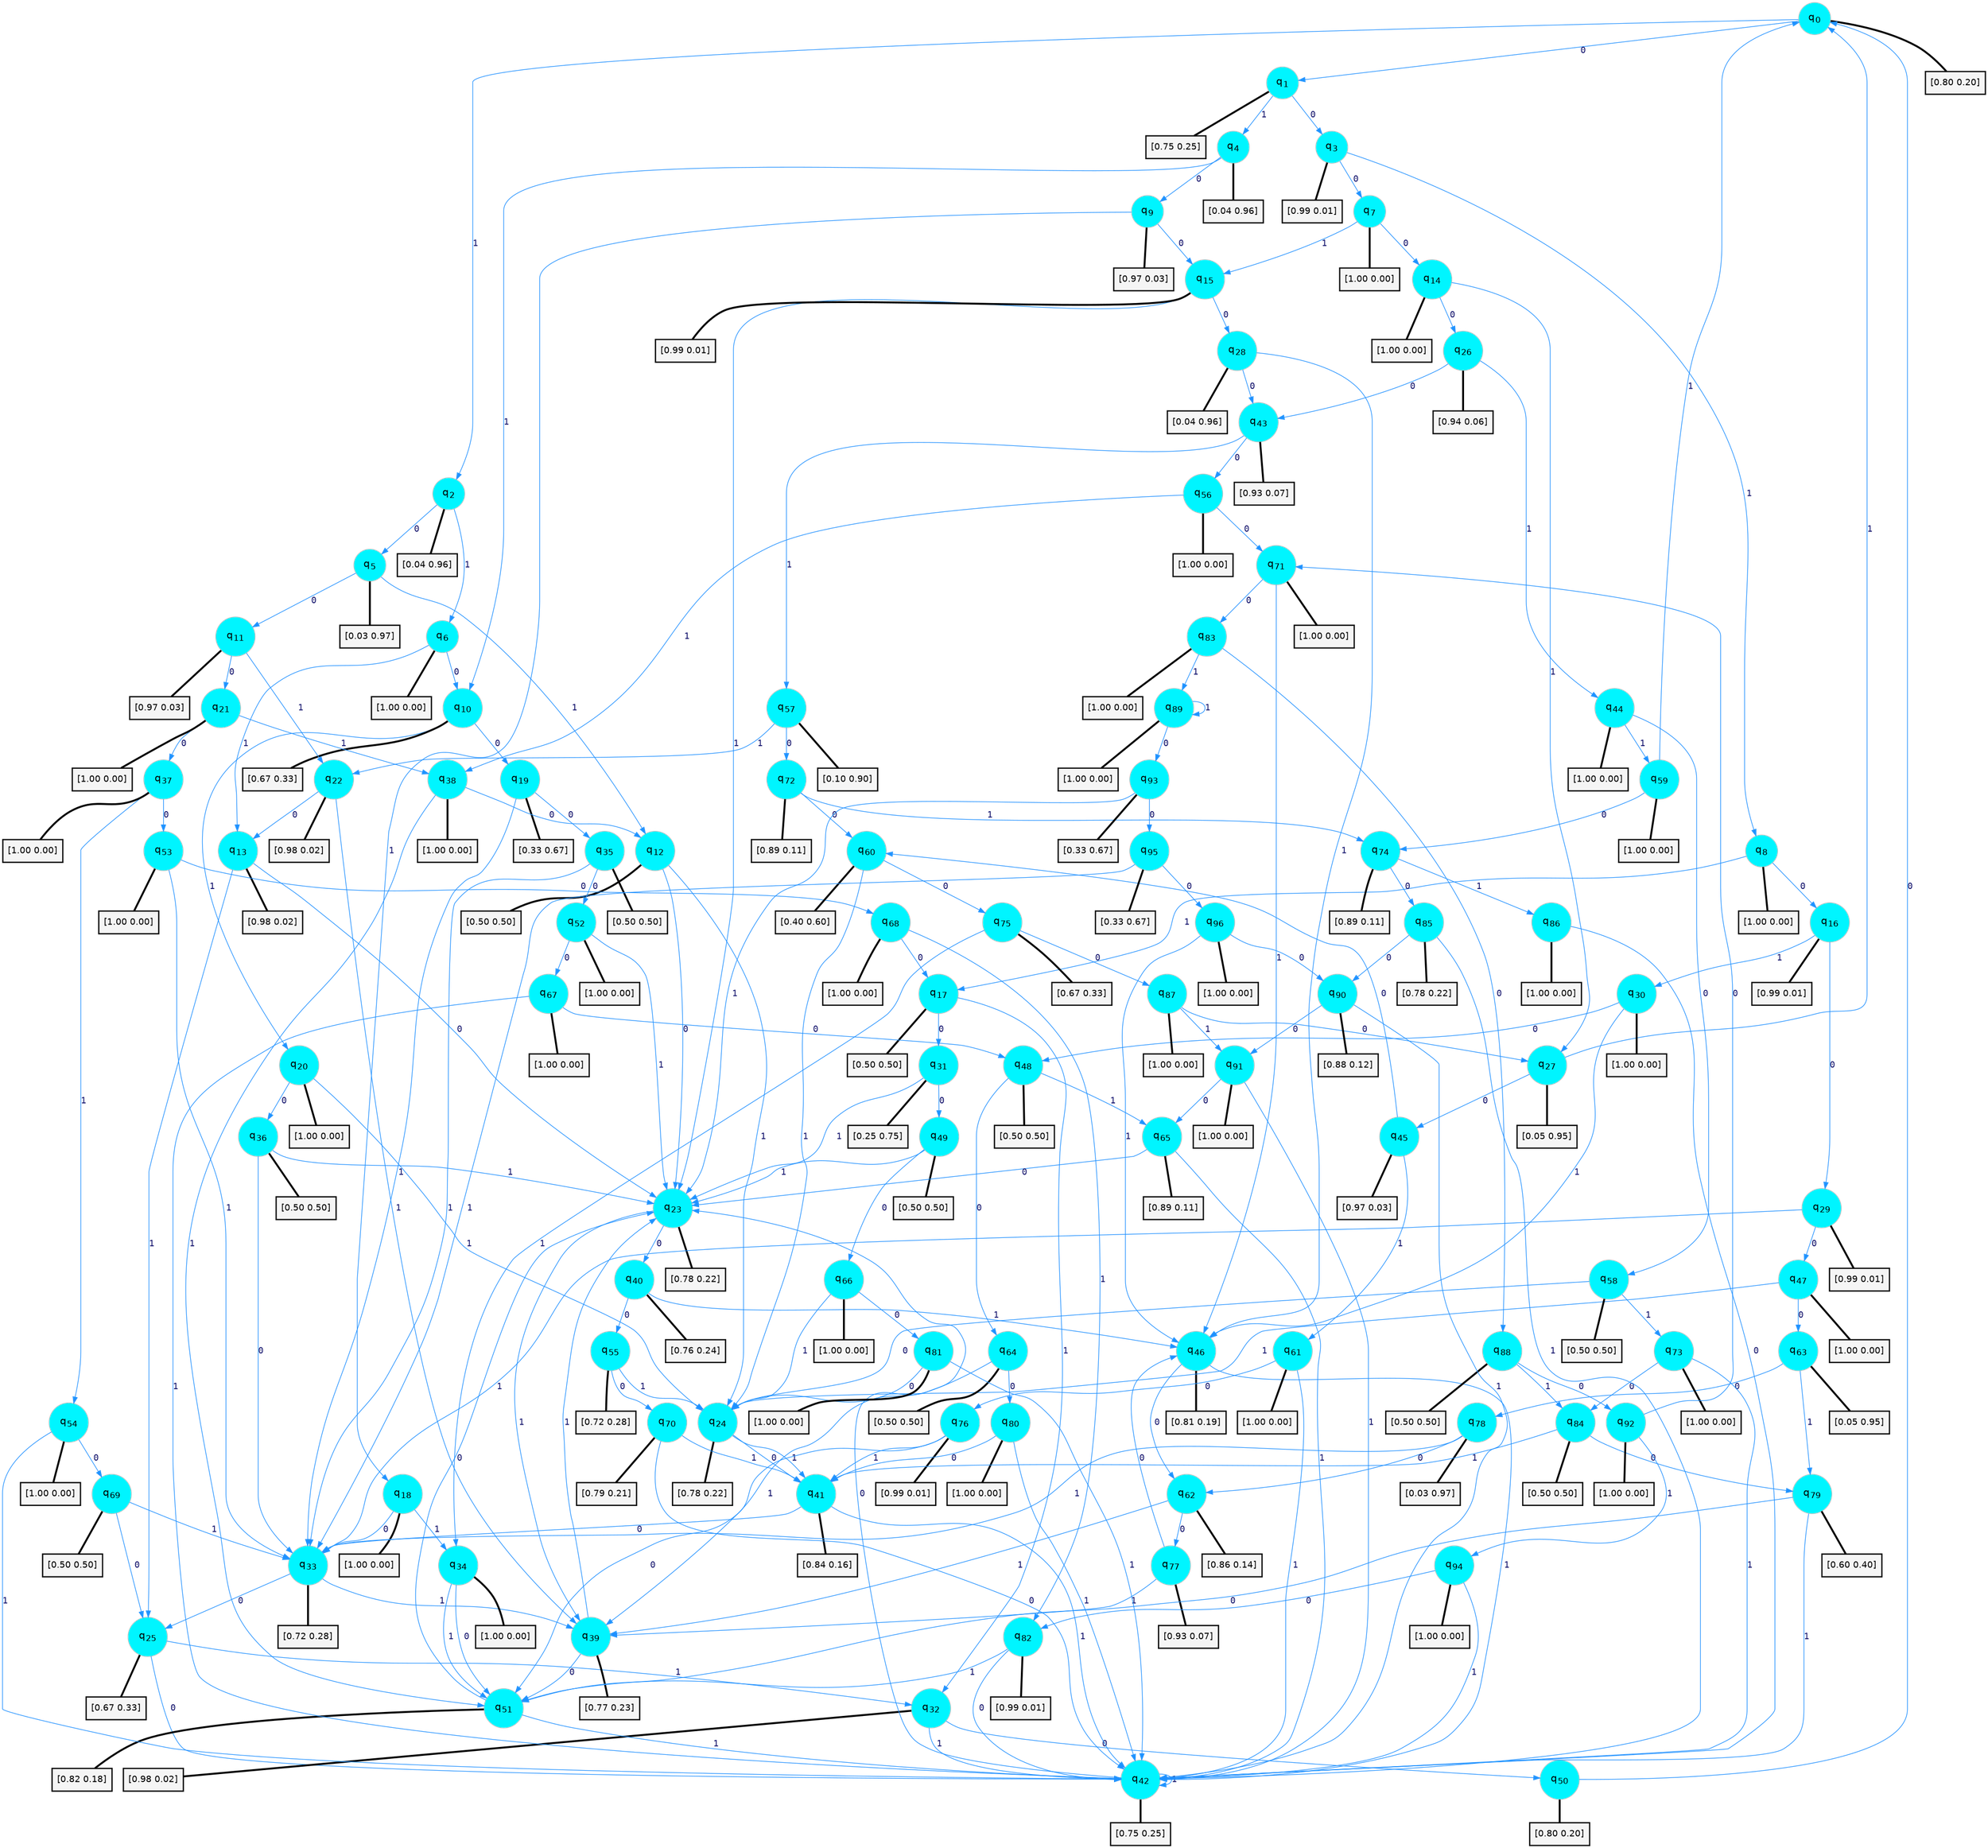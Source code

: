 digraph G {
graph [
bgcolor=transparent, dpi=300, rankdir=TD, size="40,25"];
node [
color=gray, fillcolor=turquoise1, fontcolor=black, fontname=Helvetica, fontsize=16, fontweight=bold, shape=circle, style=filled];
edge [
arrowsize=1, color=dodgerblue1, fontcolor=midnightblue, fontname=courier, fontweight=bold, penwidth=1, style=solid, weight=20];
0[label=<q<SUB>0</SUB>>];
1[label=<q<SUB>1</SUB>>];
2[label=<q<SUB>2</SUB>>];
3[label=<q<SUB>3</SUB>>];
4[label=<q<SUB>4</SUB>>];
5[label=<q<SUB>5</SUB>>];
6[label=<q<SUB>6</SUB>>];
7[label=<q<SUB>7</SUB>>];
8[label=<q<SUB>8</SUB>>];
9[label=<q<SUB>9</SUB>>];
10[label=<q<SUB>10</SUB>>];
11[label=<q<SUB>11</SUB>>];
12[label=<q<SUB>12</SUB>>];
13[label=<q<SUB>13</SUB>>];
14[label=<q<SUB>14</SUB>>];
15[label=<q<SUB>15</SUB>>];
16[label=<q<SUB>16</SUB>>];
17[label=<q<SUB>17</SUB>>];
18[label=<q<SUB>18</SUB>>];
19[label=<q<SUB>19</SUB>>];
20[label=<q<SUB>20</SUB>>];
21[label=<q<SUB>21</SUB>>];
22[label=<q<SUB>22</SUB>>];
23[label=<q<SUB>23</SUB>>];
24[label=<q<SUB>24</SUB>>];
25[label=<q<SUB>25</SUB>>];
26[label=<q<SUB>26</SUB>>];
27[label=<q<SUB>27</SUB>>];
28[label=<q<SUB>28</SUB>>];
29[label=<q<SUB>29</SUB>>];
30[label=<q<SUB>30</SUB>>];
31[label=<q<SUB>31</SUB>>];
32[label=<q<SUB>32</SUB>>];
33[label=<q<SUB>33</SUB>>];
34[label=<q<SUB>34</SUB>>];
35[label=<q<SUB>35</SUB>>];
36[label=<q<SUB>36</SUB>>];
37[label=<q<SUB>37</SUB>>];
38[label=<q<SUB>38</SUB>>];
39[label=<q<SUB>39</SUB>>];
40[label=<q<SUB>40</SUB>>];
41[label=<q<SUB>41</SUB>>];
42[label=<q<SUB>42</SUB>>];
43[label=<q<SUB>43</SUB>>];
44[label=<q<SUB>44</SUB>>];
45[label=<q<SUB>45</SUB>>];
46[label=<q<SUB>46</SUB>>];
47[label=<q<SUB>47</SUB>>];
48[label=<q<SUB>48</SUB>>];
49[label=<q<SUB>49</SUB>>];
50[label=<q<SUB>50</SUB>>];
51[label=<q<SUB>51</SUB>>];
52[label=<q<SUB>52</SUB>>];
53[label=<q<SUB>53</SUB>>];
54[label=<q<SUB>54</SUB>>];
55[label=<q<SUB>55</SUB>>];
56[label=<q<SUB>56</SUB>>];
57[label=<q<SUB>57</SUB>>];
58[label=<q<SUB>58</SUB>>];
59[label=<q<SUB>59</SUB>>];
60[label=<q<SUB>60</SUB>>];
61[label=<q<SUB>61</SUB>>];
62[label=<q<SUB>62</SUB>>];
63[label=<q<SUB>63</SUB>>];
64[label=<q<SUB>64</SUB>>];
65[label=<q<SUB>65</SUB>>];
66[label=<q<SUB>66</SUB>>];
67[label=<q<SUB>67</SUB>>];
68[label=<q<SUB>68</SUB>>];
69[label=<q<SUB>69</SUB>>];
70[label=<q<SUB>70</SUB>>];
71[label=<q<SUB>71</SUB>>];
72[label=<q<SUB>72</SUB>>];
73[label=<q<SUB>73</SUB>>];
74[label=<q<SUB>74</SUB>>];
75[label=<q<SUB>75</SUB>>];
76[label=<q<SUB>76</SUB>>];
77[label=<q<SUB>77</SUB>>];
78[label=<q<SUB>78</SUB>>];
79[label=<q<SUB>79</SUB>>];
80[label=<q<SUB>80</SUB>>];
81[label=<q<SUB>81</SUB>>];
82[label=<q<SUB>82</SUB>>];
83[label=<q<SUB>83</SUB>>];
84[label=<q<SUB>84</SUB>>];
85[label=<q<SUB>85</SUB>>];
86[label=<q<SUB>86</SUB>>];
87[label=<q<SUB>87</SUB>>];
88[label=<q<SUB>88</SUB>>];
89[label=<q<SUB>89</SUB>>];
90[label=<q<SUB>90</SUB>>];
91[label=<q<SUB>91</SUB>>];
92[label=<q<SUB>92</SUB>>];
93[label=<q<SUB>93</SUB>>];
94[label=<q<SUB>94</SUB>>];
95[label=<q<SUB>95</SUB>>];
96[label=<q<SUB>96</SUB>>];
97[label="[0.80 0.20]", shape=box,fontcolor=black, fontname=Helvetica, fontsize=14, penwidth=2, fillcolor=whitesmoke,color=black];
98[label="[0.75 0.25]", shape=box,fontcolor=black, fontname=Helvetica, fontsize=14, penwidth=2, fillcolor=whitesmoke,color=black];
99[label="[0.04 0.96]", shape=box,fontcolor=black, fontname=Helvetica, fontsize=14, penwidth=2, fillcolor=whitesmoke,color=black];
100[label="[0.99 0.01]", shape=box,fontcolor=black, fontname=Helvetica, fontsize=14, penwidth=2, fillcolor=whitesmoke,color=black];
101[label="[0.04 0.96]", shape=box,fontcolor=black, fontname=Helvetica, fontsize=14, penwidth=2, fillcolor=whitesmoke,color=black];
102[label="[0.03 0.97]", shape=box,fontcolor=black, fontname=Helvetica, fontsize=14, penwidth=2, fillcolor=whitesmoke,color=black];
103[label="[1.00 0.00]", shape=box,fontcolor=black, fontname=Helvetica, fontsize=14, penwidth=2, fillcolor=whitesmoke,color=black];
104[label="[1.00 0.00]", shape=box,fontcolor=black, fontname=Helvetica, fontsize=14, penwidth=2, fillcolor=whitesmoke,color=black];
105[label="[1.00 0.00]", shape=box,fontcolor=black, fontname=Helvetica, fontsize=14, penwidth=2, fillcolor=whitesmoke,color=black];
106[label="[0.97 0.03]", shape=box,fontcolor=black, fontname=Helvetica, fontsize=14, penwidth=2, fillcolor=whitesmoke,color=black];
107[label="[0.67 0.33]", shape=box,fontcolor=black, fontname=Helvetica, fontsize=14, penwidth=2, fillcolor=whitesmoke,color=black];
108[label="[0.97 0.03]", shape=box,fontcolor=black, fontname=Helvetica, fontsize=14, penwidth=2, fillcolor=whitesmoke,color=black];
109[label="[0.50 0.50]", shape=box,fontcolor=black, fontname=Helvetica, fontsize=14, penwidth=2, fillcolor=whitesmoke,color=black];
110[label="[0.98 0.02]", shape=box,fontcolor=black, fontname=Helvetica, fontsize=14, penwidth=2, fillcolor=whitesmoke,color=black];
111[label="[1.00 0.00]", shape=box,fontcolor=black, fontname=Helvetica, fontsize=14, penwidth=2, fillcolor=whitesmoke,color=black];
112[label="[0.99 0.01]", shape=box,fontcolor=black, fontname=Helvetica, fontsize=14, penwidth=2, fillcolor=whitesmoke,color=black];
113[label="[0.99 0.01]", shape=box,fontcolor=black, fontname=Helvetica, fontsize=14, penwidth=2, fillcolor=whitesmoke,color=black];
114[label="[0.50 0.50]", shape=box,fontcolor=black, fontname=Helvetica, fontsize=14, penwidth=2, fillcolor=whitesmoke,color=black];
115[label="[1.00 0.00]", shape=box,fontcolor=black, fontname=Helvetica, fontsize=14, penwidth=2, fillcolor=whitesmoke,color=black];
116[label="[0.33 0.67]", shape=box,fontcolor=black, fontname=Helvetica, fontsize=14, penwidth=2, fillcolor=whitesmoke,color=black];
117[label="[1.00 0.00]", shape=box,fontcolor=black, fontname=Helvetica, fontsize=14, penwidth=2, fillcolor=whitesmoke,color=black];
118[label="[1.00 0.00]", shape=box,fontcolor=black, fontname=Helvetica, fontsize=14, penwidth=2, fillcolor=whitesmoke,color=black];
119[label="[0.98 0.02]", shape=box,fontcolor=black, fontname=Helvetica, fontsize=14, penwidth=2, fillcolor=whitesmoke,color=black];
120[label="[0.78 0.22]", shape=box,fontcolor=black, fontname=Helvetica, fontsize=14, penwidth=2, fillcolor=whitesmoke,color=black];
121[label="[0.78 0.22]", shape=box,fontcolor=black, fontname=Helvetica, fontsize=14, penwidth=2, fillcolor=whitesmoke,color=black];
122[label="[0.67 0.33]", shape=box,fontcolor=black, fontname=Helvetica, fontsize=14, penwidth=2, fillcolor=whitesmoke,color=black];
123[label="[0.94 0.06]", shape=box,fontcolor=black, fontname=Helvetica, fontsize=14, penwidth=2, fillcolor=whitesmoke,color=black];
124[label="[0.05 0.95]", shape=box,fontcolor=black, fontname=Helvetica, fontsize=14, penwidth=2, fillcolor=whitesmoke,color=black];
125[label="[0.04 0.96]", shape=box,fontcolor=black, fontname=Helvetica, fontsize=14, penwidth=2, fillcolor=whitesmoke,color=black];
126[label="[0.99 0.01]", shape=box,fontcolor=black, fontname=Helvetica, fontsize=14, penwidth=2, fillcolor=whitesmoke,color=black];
127[label="[1.00 0.00]", shape=box,fontcolor=black, fontname=Helvetica, fontsize=14, penwidth=2, fillcolor=whitesmoke,color=black];
128[label="[0.25 0.75]", shape=box,fontcolor=black, fontname=Helvetica, fontsize=14, penwidth=2, fillcolor=whitesmoke,color=black];
129[label="[0.98 0.02]", shape=box,fontcolor=black, fontname=Helvetica, fontsize=14, penwidth=2, fillcolor=whitesmoke,color=black];
130[label="[0.72 0.28]", shape=box,fontcolor=black, fontname=Helvetica, fontsize=14, penwidth=2, fillcolor=whitesmoke,color=black];
131[label="[1.00 0.00]", shape=box,fontcolor=black, fontname=Helvetica, fontsize=14, penwidth=2, fillcolor=whitesmoke,color=black];
132[label="[0.50 0.50]", shape=box,fontcolor=black, fontname=Helvetica, fontsize=14, penwidth=2, fillcolor=whitesmoke,color=black];
133[label="[0.50 0.50]", shape=box,fontcolor=black, fontname=Helvetica, fontsize=14, penwidth=2, fillcolor=whitesmoke,color=black];
134[label="[1.00 0.00]", shape=box,fontcolor=black, fontname=Helvetica, fontsize=14, penwidth=2, fillcolor=whitesmoke,color=black];
135[label="[1.00 0.00]", shape=box,fontcolor=black, fontname=Helvetica, fontsize=14, penwidth=2, fillcolor=whitesmoke,color=black];
136[label="[0.77 0.23]", shape=box,fontcolor=black, fontname=Helvetica, fontsize=14, penwidth=2, fillcolor=whitesmoke,color=black];
137[label="[0.76 0.24]", shape=box,fontcolor=black, fontname=Helvetica, fontsize=14, penwidth=2, fillcolor=whitesmoke,color=black];
138[label="[0.84 0.16]", shape=box,fontcolor=black, fontname=Helvetica, fontsize=14, penwidth=2, fillcolor=whitesmoke,color=black];
139[label="[0.75 0.25]", shape=box,fontcolor=black, fontname=Helvetica, fontsize=14, penwidth=2, fillcolor=whitesmoke,color=black];
140[label="[0.93 0.07]", shape=box,fontcolor=black, fontname=Helvetica, fontsize=14, penwidth=2, fillcolor=whitesmoke,color=black];
141[label="[1.00 0.00]", shape=box,fontcolor=black, fontname=Helvetica, fontsize=14, penwidth=2, fillcolor=whitesmoke,color=black];
142[label="[0.97 0.03]", shape=box,fontcolor=black, fontname=Helvetica, fontsize=14, penwidth=2, fillcolor=whitesmoke,color=black];
143[label="[0.81 0.19]", shape=box,fontcolor=black, fontname=Helvetica, fontsize=14, penwidth=2, fillcolor=whitesmoke,color=black];
144[label="[1.00 0.00]", shape=box,fontcolor=black, fontname=Helvetica, fontsize=14, penwidth=2, fillcolor=whitesmoke,color=black];
145[label="[0.50 0.50]", shape=box,fontcolor=black, fontname=Helvetica, fontsize=14, penwidth=2, fillcolor=whitesmoke,color=black];
146[label="[0.50 0.50]", shape=box,fontcolor=black, fontname=Helvetica, fontsize=14, penwidth=2, fillcolor=whitesmoke,color=black];
147[label="[0.80 0.20]", shape=box,fontcolor=black, fontname=Helvetica, fontsize=14, penwidth=2, fillcolor=whitesmoke,color=black];
148[label="[0.82 0.18]", shape=box,fontcolor=black, fontname=Helvetica, fontsize=14, penwidth=2, fillcolor=whitesmoke,color=black];
149[label="[1.00 0.00]", shape=box,fontcolor=black, fontname=Helvetica, fontsize=14, penwidth=2, fillcolor=whitesmoke,color=black];
150[label="[1.00 0.00]", shape=box,fontcolor=black, fontname=Helvetica, fontsize=14, penwidth=2, fillcolor=whitesmoke,color=black];
151[label="[1.00 0.00]", shape=box,fontcolor=black, fontname=Helvetica, fontsize=14, penwidth=2, fillcolor=whitesmoke,color=black];
152[label="[0.72 0.28]", shape=box,fontcolor=black, fontname=Helvetica, fontsize=14, penwidth=2, fillcolor=whitesmoke,color=black];
153[label="[1.00 0.00]", shape=box,fontcolor=black, fontname=Helvetica, fontsize=14, penwidth=2, fillcolor=whitesmoke,color=black];
154[label="[0.10 0.90]", shape=box,fontcolor=black, fontname=Helvetica, fontsize=14, penwidth=2, fillcolor=whitesmoke,color=black];
155[label="[0.50 0.50]", shape=box,fontcolor=black, fontname=Helvetica, fontsize=14, penwidth=2, fillcolor=whitesmoke,color=black];
156[label="[1.00 0.00]", shape=box,fontcolor=black, fontname=Helvetica, fontsize=14, penwidth=2, fillcolor=whitesmoke,color=black];
157[label="[0.40 0.60]", shape=box,fontcolor=black, fontname=Helvetica, fontsize=14, penwidth=2, fillcolor=whitesmoke,color=black];
158[label="[1.00 0.00]", shape=box,fontcolor=black, fontname=Helvetica, fontsize=14, penwidth=2, fillcolor=whitesmoke,color=black];
159[label="[0.86 0.14]", shape=box,fontcolor=black, fontname=Helvetica, fontsize=14, penwidth=2, fillcolor=whitesmoke,color=black];
160[label="[0.05 0.95]", shape=box,fontcolor=black, fontname=Helvetica, fontsize=14, penwidth=2, fillcolor=whitesmoke,color=black];
161[label="[0.50 0.50]", shape=box,fontcolor=black, fontname=Helvetica, fontsize=14, penwidth=2, fillcolor=whitesmoke,color=black];
162[label="[0.89 0.11]", shape=box,fontcolor=black, fontname=Helvetica, fontsize=14, penwidth=2, fillcolor=whitesmoke,color=black];
163[label="[1.00 0.00]", shape=box,fontcolor=black, fontname=Helvetica, fontsize=14, penwidth=2, fillcolor=whitesmoke,color=black];
164[label="[1.00 0.00]", shape=box,fontcolor=black, fontname=Helvetica, fontsize=14, penwidth=2, fillcolor=whitesmoke,color=black];
165[label="[1.00 0.00]", shape=box,fontcolor=black, fontname=Helvetica, fontsize=14, penwidth=2, fillcolor=whitesmoke,color=black];
166[label="[0.50 0.50]", shape=box,fontcolor=black, fontname=Helvetica, fontsize=14, penwidth=2, fillcolor=whitesmoke,color=black];
167[label="[0.79 0.21]", shape=box,fontcolor=black, fontname=Helvetica, fontsize=14, penwidth=2, fillcolor=whitesmoke,color=black];
168[label="[1.00 0.00]", shape=box,fontcolor=black, fontname=Helvetica, fontsize=14, penwidth=2, fillcolor=whitesmoke,color=black];
169[label="[0.89 0.11]", shape=box,fontcolor=black, fontname=Helvetica, fontsize=14, penwidth=2, fillcolor=whitesmoke,color=black];
170[label="[1.00 0.00]", shape=box,fontcolor=black, fontname=Helvetica, fontsize=14, penwidth=2, fillcolor=whitesmoke,color=black];
171[label="[0.89 0.11]", shape=box,fontcolor=black, fontname=Helvetica, fontsize=14, penwidth=2, fillcolor=whitesmoke,color=black];
172[label="[0.67 0.33]", shape=box,fontcolor=black, fontname=Helvetica, fontsize=14, penwidth=2, fillcolor=whitesmoke,color=black];
173[label="[0.99 0.01]", shape=box,fontcolor=black, fontname=Helvetica, fontsize=14, penwidth=2, fillcolor=whitesmoke,color=black];
174[label="[0.93 0.07]", shape=box,fontcolor=black, fontname=Helvetica, fontsize=14, penwidth=2, fillcolor=whitesmoke,color=black];
175[label="[0.03 0.97]", shape=box,fontcolor=black, fontname=Helvetica, fontsize=14, penwidth=2, fillcolor=whitesmoke,color=black];
176[label="[0.60 0.40]", shape=box,fontcolor=black, fontname=Helvetica, fontsize=14, penwidth=2, fillcolor=whitesmoke,color=black];
177[label="[1.00 0.00]", shape=box,fontcolor=black, fontname=Helvetica, fontsize=14, penwidth=2, fillcolor=whitesmoke,color=black];
178[label="[1.00 0.00]", shape=box,fontcolor=black, fontname=Helvetica, fontsize=14, penwidth=2, fillcolor=whitesmoke,color=black];
179[label="[0.99 0.01]", shape=box,fontcolor=black, fontname=Helvetica, fontsize=14, penwidth=2, fillcolor=whitesmoke,color=black];
180[label="[1.00 0.00]", shape=box,fontcolor=black, fontname=Helvetica, fontsize=14, penwidth=2, fillcolor=whitesmoke,color=black];
181[label="[0.50 0.50]", shape=box,fontcolor=black, fontname=Helvetica, fontsize=14, penwidth=2, fillcolor=whitesmoke,color=black];
182[label="[0.78 0.22]", shape=box,fontcolor=black, fontname=Helvetica, fontsize=14, penwidth=2, fillcolor=whitesmoke,color=black];
183[label="[1.00 0.00]", shape=box,fontcolor=black, fontname=Helvetica, fontsize=14, penwidth=2, fillcolor=whitesmoke,color=black];
184[label="[1.00 0.00]", shape=box,fontcolor=black, fontname=Helvetica, fontsize=14, penwidth=2, fillcolor=whitesmoke,color=black];
185[label="[0.50 0.50]", shape=box,fontcolor=black, fontname=Helvetica, fontsize=14, penwidth=2, fillcolor=whitesmoke,color=black];
186[label="[1.00 0.00]", shape=box,fontcolor=black, fontname=Helvetica, fontsize=14, penwidth=2, fillcolor=whitesmoke,color=black];
187[label="[0.88 0.12]", shape=box,fontcolor=black, fontname=Helvetica, fontsize=14, penwidth=2, fillcolor=whitesmoke,color=black];
188[label="[1.00 0.00]", shape=box,fontcolor=black, fontname=Helvetica, fontsize=14, penwidth=2, fillcolor=whitesmoke,color=black];
189[label="[1.00 0.00]", shape=box,fontcolor=black, fontname=Helvetica, fontsize=14, penwidth=2, fillcolor=whitesmoke,color=black];
190[label="[0.33 0.67]", shape=box,fontcolor=black, fontname=Helvetica, fontsize=14, penwidth=2, fillcolor=whitesmoke,color=black];
191[label="[1.00 0.00]", shape=box,fontcolor=black, fontname=Helvetica, fontsize=14, penwidth=2, fillcolor=whitesmoke,color=black];
192[label="[0.33 0.67]", shape=box,fontcolor=black, fontname=Helvetica, fontsize=14, penwidth=2, fillcolor=whitesmoke,color=black];
193[label="[1.00 0.00]", shape=box,fontcolor=black, fontname=Helvetica, fontsize=14, penwidth=2, fillcolor=whitesmoke,color=black];
0->1 [label=0];
0->2 [label=1];
0->97 [arrowhead=none, penwidth=3,color=black];
1->3 [label=0];
1->4 [label=1];
1->98 [arrowhead=none, penwidth=3,color=black];
2->5 [label=0];
2->6 [label=1];
2->99 [arrowhead=none, penwidth=3,color=black];
3->7 [label=0];
3->8 [label=1];
3->100 [arrowhead=none, penwidth=3,color=black];
4->9 [label=0];
4->10 [label=1];
4->101 [arrowhead=none, penwidth=3,color=black];
5->11 [label=0];
5->12 [label=1];
5->102 [arrowhead=none, penwidth=3,color=black];
6->10 [label=0];
6->13 [label=1];
6->103 [arrowhead=none, penwidth=3,color=black];
7->14 [label=0];
7->15 [label=1];
7->104 [arrowhead=none, penwidth=3,color=black];
8->16 [label=0];
8->17 [label=1];
8->105 [arrowhead=none, penwidth=3,color=black];
9->15 [label=0];
9->18 [label=1];
9->106 [arrowhead=none, penwidth=3,color=black];
10->19 [label=0];
10->20 [label=1];
10->107 [arrowhead=none, penwidth=3,color=black];
11->21 [label=0];
11->22 [label=1];
11->108 [arrowhead=none, penwidth=3,color=black];
12->23 [label=0];
12->24 [label=1];
12->109 [arrowhead=none, penwidth=3,color=black];
13->23 [label=0];
13->25 [label=1];
13->110 [arrowhead=none, penwidth=3,color=black];
14->26 [label=0];
14->27 [label=1];
14->111 [arrowhead=none, penwidth=3,color=black];
15->28 [label=0];
15->23 [label=1];
15->112 [arrowhead=none, penwidth=3,color=black];
16->29 [label=0];
16->30 [label=1];
16->113 [arrowhead=none, penwidth=3,color=black];
17->31 [label=0];
17->32 [label=1];
17->114 [arrowhead=none, penwidth=3,color=black];
18->33 [label=0];
18->34 [label=1];
18->115 [arrowhead=none, penwidth=3,color=black];
19->35 [label=0];
19->33 [label=1];
19->116 [arrowhead=none, penwidth=3,color=black];
20->36 [label=0];
20->24 [label=1];
20->117 [arrowhead=none, penwidth=3,color=black];
21->37 [label=0];
21->38 [label=1];
21->118 [arrowhead=none, penwidth=3,color=black];
22->13 [label=0];
22->39 [label=1];
22->119 [arrowhead=none, penwidth=3,color=black];
23->40 [label=0];
23->39 [label=1];
23->120 [arrowhead=none, penwidth=3,color=black];
24->41 [label=0];
24->41 [label=1];
24->121 [arrowhead=none, penwidth=3,color=black];
25->42 [label=0];
25->32 [label=1];
25->122 [arrowhead=none, penwidth=3,color=black];
26->43 [label=0];
26->44 [label=1];
26->123 [arrowhead=none, penwidth=3,color=black];
27->45 [label=0];
27->0 [label=1];
27->124 [arrowhead=none, penwidth=3,color=black];
28->43 [label=0];
28->46 [label=1];
28->125 [arrowhead=none, penwidth=3,color=black];
29->47 [label=0];
29->33 [label=1];
29->126 [arrowhead=none, penwidth=3,color=black];
30->48 [label=0];
30->46 [label=1];
30->127 [arrowhead=none, penwidth=3,color=black];
31->49 [label=0];
31->23 [label=1];
31->128 [arrowhead=none, penwidth=3,color=black];
32->50 [label=0];
32->42 [label=1];
32->129 [arrowhead=none, penwidth=3,color=black];
33->25 [label=0];
33->39 [label=1];
33->130 [arrowhead=none, penwidth=3,color=black];
34->51 [label=0];
34->51 [label=1];
34->131 [arrowhead=none, penwidth=3,color=black];
35->52 [label=0];
35->33 [label=1];
35->132 [arrowhead=none, penwidth=3,color=black];
36->33 [label=0];
36->23 [label=1];
36->133 [arrowhead=none, penwidth=3,color=black];
37->53 [label=0];
37->54 [label=1];
37->134 [arrowhead=none, penwidth=3,color=black];
38->12 [label=0];
38->51 [label=1];
38->135 [arrowhead=none, penwidth=3,color=black];
39->51 [label=0];
39->23 [label=1];
39->136 [arrowhead=none, penwidth=3,color=black];
40->55 [label=0];
40->46 [label=1];
40->137 [arrowhead=none, penwidth=3,color=black];
41->33 [label=0];
41->42 [label=1];
41->138 [arrowhead=none, penwidth=3,color=black];
42->23 [label=0];
42->42 [label=1];
42->139 [arrowhead=none, penwidth=3,color=black];
43->56 [label=0];
43->57 [label=1];
43->140 [arrowhead=none, penwidth=3,color=black];
44->58 [label=0];
44->59 [label=1];
44->141 [arrowhead=none, penwidth=3,color=black];
45->60 [label=0];
45->61 [label=1];
45->142 [arrowhead=none, penwidth=3,color=black];
46->62 [label=0];
46->42 [label=1];
46->143 [arrowhead=none, penwidth=3,color=black];
47->63 [label=0];
47->24 [label=1];
47->144 [arrowhead=none, penwidth=3,color=black];
48->64 [label=0];
48->65 [label=1];
48->145 [arrowhead=none, penwidth=3,color=black];
49->66 [label=0];
49->23 [label=1];
49->146 [arrowhead=none, penwidth=3,color=black];
50->0 [label=0];
50->147 [arrowhead=none, penwidth=3,color=black];
51->23 [label=0];
51->42 [label=1];
51->148 [arrowhead=none, penwidth=3,color=black];
52->67 [label=0];
52->23 [label=1];
52->149 [arrowhead=none, penwidth=3,color=black];
53->68 [label=0];
53->33 [label=1];
53->150 [arrowhead=none, penwidth=3,color=black];
54->69 [label=0];
54->42 [label=1];
54->151 [arrowhead=none, penwidth=3,color=black];
55->70 [label=0];
55->24 [label=1];
55->152 [arrowhead=none, penwidth=3,color=black];
56->71 [label=0];
56->38 [label=1];
56->153 [arrowhead=none, penwidth=3,color=black];
57->72 [label=0];
57->22 [label=1];
57->154 [arrowhead=none, penwidth=3,color=black];
58->24 [label=0];
58->73 [label=1];
58->155 [arrowhead=none, penwidth=3,color=black];
59->74 [label=0];
59->0 [label=1];
59->156 [arrowhead=none, penwidth=3,color=black];
60->75 [label=0];
60->24 [label=1];
60->157 [arrowhead=none, penwidth=3,color=black];
61->76 [label=0];
61->42 [label=1];
61->158 [arrowhead=none, penwidth=3,color=black];
62->77 [label=0];
62->39 [label=1];
62->159 [arrowhead=none, penwidth=3,color=black];
63->78 [label=0];
63->79 [label=1];
63->160 [arrowhead=none, penwidth=3,color=black];
64->80 [label=0];
64->39 [label=1];
64->161 [arrowhead=none, penwidth=3,color=black];
65->23 [label=0];
65->42 [label=1];
65->162 [arrowhead=none, penwidth=3,color=black];
66->81 [label=0];
66->24 [label=1];
66->163 [arrowhead=none, penwidth=3,color=black];
67->48 [label=0];
67->42 [label=1];
67->164 [arrowhead=none, penwidth=3,color=black];
68->17 [label=0];
68->82 [label=1];
68->165 [arrowhead=none, penwidth=3,color=black];
69->25 [label=0];
69->33 [label=1];
69->166 [arrowhead=none, penwidth=3,color=black];
70->42 [label=0];
70->41 [label=1];
70->167 [arrowhead=none, penwidth=3,color=black];
71->83 [label=0];
71->46 [label=1];
71->168 [arrowhead=none, penwidth=3,color=black];
72->60 [label=0];
72->74 [label=1];
72->169 [arrowhead=none, penwidth=3,color=black];
73->84 [label=0];
73->42 [label=1];
73->170 [arrowhead=none, penwidth=3,color=black];
74->85 [label=0];
74->86 [label=1];
74->171 [arrowhead=none, penwidth=3,color=black];
75->87 [label=0];
75->34 [label=1];
75->172 [arrowhead=none, penwidth=3,color=black];
76->51 [label=0];
76->41 [label=1];
76->173 [arrowhead=none, penwidth=3,color=black];
77->46 [label=0];
77->39 [label=1];
77->174 [arrowhead=none, penwidth=3,color=black];
78->62 [label=0];
78->33 [label=1];
78->175 [arrowhead=none, penwidth=3,color=black];
79->51 [label=0];
79->42 [label=1];
79->176 [arrowhead=none, penwidth=3,color=black];
80->41 [label=0];
80->42 [label=1];
80->177 [arrowhead=none, penwidth=3,color=black];
81->24 [label=0];
81->42 [label=1];
81->178 [arrowhead=none, penwidth=3,color=black];
82->42 [label=0];
82->51 [label=1];
82->179 [arrowhead=none, penwidth=3,color=black];
83->88 [label=0];
83->89 [label=1];
83->180 [arrowhead=none, penwidth=3,color=black];
84->79 [label=0];
84->41 [label=1];
84->181 [arrowhead=none, penwidth=3,color=black];
85->90 [label=0];
85->42 [label=1];
85->182 [arrowhead=none, penwidth=3,color=black];
86->42 [label=0];
86->183 [arrowhead=none, penwidth=3,color=black];
87->27 [label=0];
87->91 [label=1];
87->184 [arrowhead=none, penwidth=3,color=black];
88->92 [label=0];
88->84 [label=1];
88->185 [arrowhead=none, penwidth=3,color=black];
89->93 [label=0];
89->89 [label=1];
89->186 [arrowhead=none, penwidth=3,color=black];
90->91 [label=0];
90->42 [label=1];
90->187 [arrowhead=none, penwidth=3,color=black];
91->65 [label=0];
91->42 [label=1];
91->188 [arrowhead=none, penwidth=3,color=black];
92->71 [label=0];
92->94 [label=1];
92->189 [arrowhead=none, penwidth=3,color=black];
93->95 [label=0];
93->23 [label=1];
93->190 [arrowhead=none, penwidth=3,color=black];
94->82 [label=0];
94->42 [label=1];
94->191 [arrowhead=none, penwidth=3,color=black];
95->96 [label=0];
95->33 [label=1];
95->192 [arrowhead=none, penwidth=3,color=black];
96->90 [label=0];
96->46 [label=1];
96->193 [arrowhead=none, penwidth=3,color=black];
}
